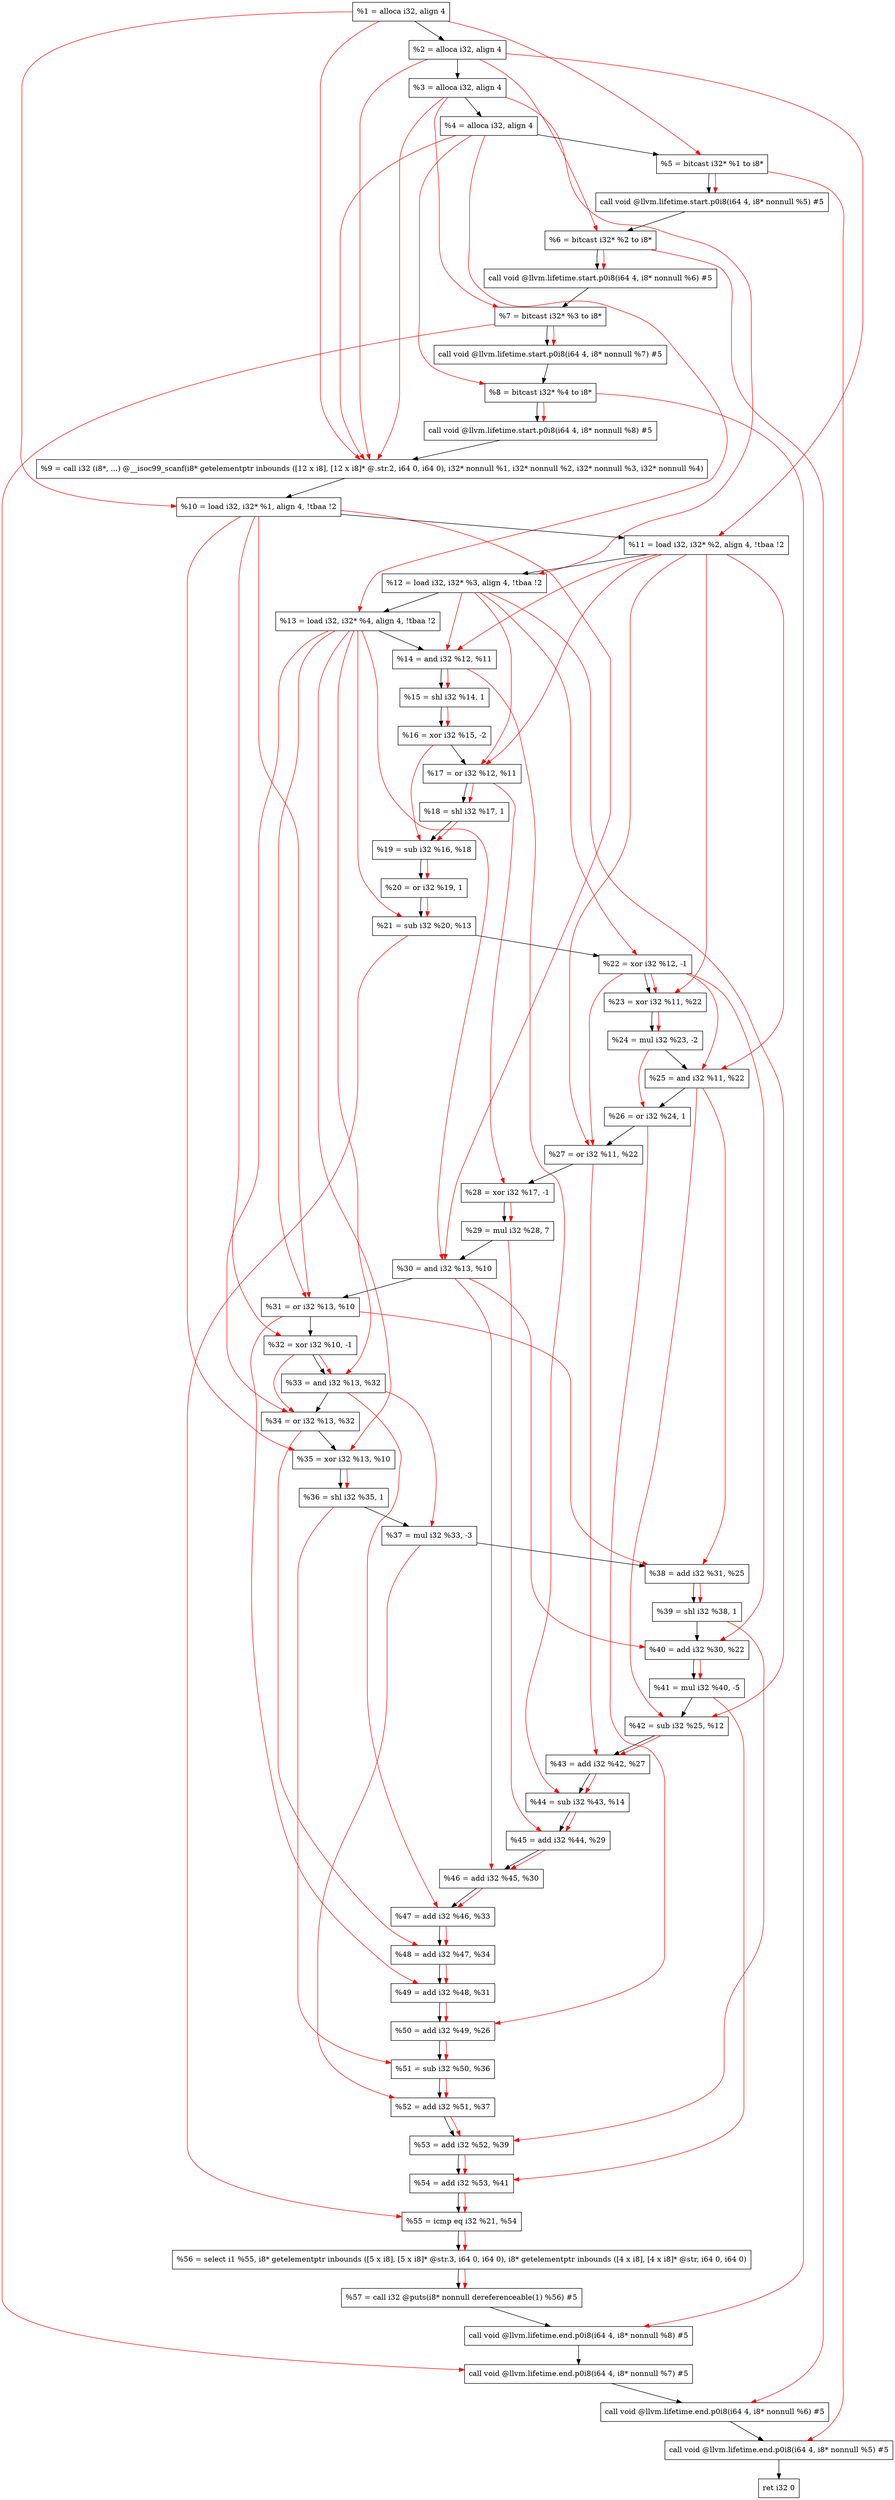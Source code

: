 digraph "DFG for'main' function" {
	Node0x1bd2da8[shape=record, label="  %1 = alloca i32, align 4"];
	Node0x1bd2e28[shape=record, label="  %2 = alloca i32, align 4"];
	Node0x1bd2eb8[shape=record, label="  %3 = alloca i32, align 4"];
	Node0x1bd2f18[shape=record, label="  %4 = alloca i32, align 4"];
	Node0x1bd2fc8[shape=record, label="  %5 = bitcast i32* %1 to i8*"];
	Node0x1bd33f8[shape=record, label="  call void @llvm.lifetime.start.p0i8(i64 4, i8* nonnull %5) #5"];
	Node0x1bd34d8[shape=record, label="  %6 = bitcast i32* %2 to i8*"];
	Node0x1bd35d8[shape=record, label="  call void @llvm.lifetime.start.p0i8(i64 4, i8* nonnull %6) #5"];
	Node0x1bd3698[shape=record, label="  %7 = bitcast i32* %3 to i8*"];
	Node0x1bd3748[shape=record, label="  call void @llvm.lifetime.start.p0i8(i64 4, i8* nonnull %7) #5"];
	Node0x1bd3808[shape=record, label="  %8 = bitcast i32* %4 to i8*"];
	Node0x1bd38b8[shape=record, label="  call void @llvm.lifetime.start.p0i8(i64 4, i8* nonnull %8) #5"];
	Node0x1bcdbb0[shape=record, label="  %9 = call i32 (i8*, ...) @__isoc99_scanf(i8* getelementptr inbounds ([12 x i8], [12 x i8]* @.str.2, i64 0, i64 0), i32* nonnull %1, i32* nonnull %2, i32* nonnull %3, i32* nonnull %4)"];
	Node0x1bd3ab8[shape=record, label="  %10 = load i32, i32* %1, align 4, !tbaa !2"];
	Node0x1bd4a28[shape=record, label="  %11 = load i32, i32* %2, align 4, !tbaa !2"];
	Node0x1bd5098[shape=record, label="  %12 = load i32, i32* %3, align 4, !tbaa !2"];
	Node0x1bd50f8[shape=record, label="  %13 = load i32, i32* %4, align 4, !tbaa !2"];
	Node0x1bd5170[shape=record, label="  %14 = and i32 %12, %11"];
	Node0x1bd51e0[shape=record, label="  %15 = shl i32 %14, 1"];
	Node0x1bd5250[shape=record, label="  %16 = xor i32 %15, -2"];
	Node0x1bd52c0[shape=record, label="  %17 = or i32 %12, %11"];
	Node0x1bd5330[shape=record, label="  %18 = shl i32 %17, 1"];
	Node0x1bd53a0[shape=record, label="  %19 = sub i32 %16, %18"];
	Node0x1bd5410[shape=record, label="  %20 = or i32 %19, 1"];
	Node0x1bd5480[shape=record, label="  %21 = sub i32 %20, %13"];
	Node0x1bd54f0[shape=record, label="  %22 = xor i32 %12, -1"];
	Node0x1bd5560[shape=record, label="  %23 = xor i32 %11, %22"];
	Node0x1bd55d0[shape=record, label="  %24 = mul i32 %23, -2"];
	Node0x1bd5640[shape=record, label="  %25 = and i32 %11, %22"];
	Node0x1bd56b0[shape=record, label="  %26 = or i32 %24, 1"];
	Node0x1bd5720[shape=record, label="  %27 = or i32 %11, %22"];
	Node0x1bd5790[shape=record, label="  %28 = xor i32 %17, -1"];
	Node0x1bd5800[shape=record, label="  %29 = mul i32 %28, 7"];
	Node0x1bd5870[shape=record, label="  %30 = and i32 %13, %10"];
	Node0x1bd58e0[shape=record, label="  %31 = or i32 %13, %10"];
	Node0x1bd5950[shape=record, label="  %32 = xor i32 %10, -1"];
	Node0x1bd59c0[shape=record, label="  %33 = and i32 %13, %32"];
	Node0x1bd5a30[shape=record, label="  %34 = or i32 %13, %32"];
	Node0x1bd5aa0[shape=record, label="  %35 = xor i32 %13, %10"];
	Node0x1bd5b10[shape=record, label="  %36 = shl i32 %35, 1"];
	Node0x1bd5b80[shape=record, label="  %37 = mul i32 %33, -3"];
	Node0x1bd5bf0[shape=record, label="  %38 = add i32 %31, %25"];
	Node0x1bd5c60[shape=record, label="  %39 = shl i32 %38, 1"];
	Node0x1bd5cd0[shape=record, label="  %40 = add i32 %30, %22"];
	Node0x1bd5d40[shape=record, label="  %41 = mul i32 %40, -5"];
	Node0x1bd5db0[shape=record, label="  %42 = sub i32 %25, %12"];
	Node0x1bd5e20[shape=record, label="  %43 = add i32 %42, %27"];
	Node0x1bd5e90[shape=record, label="  %44 = sub i32 %43, %14"];
	Node0x1bd5f00[shape=record, label="  %45 = add i32 %44, %29"];
	Node0x1bd5f70[shape=record, label="  %46 = add i32 %45, %30"];
	Node0x1bd5fe0[shape=record, label="  %47 = add i32 %46, %33"];
	Node0x1bd6050[shape=record, label="  %48 = add i32 %47, %34"];
	Node0x1bd60c0[shape=record, label="  %49 = add i32 %48, %31"];
	Node0x1bd6130[shape=record, label="  %50 = add i32 %49, %26"];
	Node0x1bd61a0[shape=record, label="  %51 = sub i32 %50, %36"];
	Node0x1bd6210[shape=record, label="  %52 = add i32 %51, %37"];
	Node0x1bd6280[shape=record, label="  %53 = add i32 %52, %39"];
	Node0x1bd62f0[shape=record, label="  %54 = add i32 %53, %41"];
	Node0x1bd6360[shape=record, label="  %55 = icmp eq i32 %21, %54"];
	Node0x1b728b8[shape=record, label="  %56 = select i1 %55, i8* getelementptr inbounds ([5 x i8], [5 x i8]* @str.3, i64 0, i64 0), i8* getelementptr inbounds ([4 x i8], [4 x i8]* @str, i64 0, i64 0)"];
	Node0x1bd63f0[shape=record, label="  %57 = call i32 @puts(i8* nonnull dereferenceable(1) %56) #5"];
	Node0x1bd6698[shape=record, label="  call void @llvm.lifetime.end.p0i8(i64 4, i8* nonnull %8) #5"];
	Node0x1bd67f8[shape=record, label="  call void @llvm.lifetime.end.p0i8(i64 4, i8* nonnull %7) #5"];
	Node0x1bd6908[shape=record, label="  call void @llvm.lifetime.end.p0i8(i64 4, i8* nonnull %6) #5"];
	Node0x1bd6a18[shape=record, label="  call void @llvm.lifetime.end.p0i8(i64 4, i8* nonnull %5) #5"];
	Node0x1bd6ad8[shape=record, label="  ret i32 0"];
	Node0x1bd2da8 -> Node0x1bd2e28;
	Node0x1bd2e28 -> Node0x1bd2eb8;
	Node0x1bd2eb8 -> Node0x1bd2f18;
	Node0x1bd2f18 -> Node0x1bd2fc8;
	Node0x1bd2fc8 -> Node0x1bd33f8;
	Node0x1bd33f8 -> Node0x1bd34d8;
	Node0x1bd34d8 -> Node0x1bd35d8;
	Node0x1bd35d8 -> Node0x1bd3698;
	Node0x1bd3698 -> Node0x1bd3748;
	Node0x1bd3748 -> Node0x1bd3808;
	Node0x1bd3808 -> Node0x1bd38b8;
	Node0x1bd38b8 -> Node0x1bcdbb0;
	Node0x1bcdbb0 -> Node0x1bd3ab8;
	Node0x1bd3ab8 -> Node0x1bd4a28;
	Node0x1bd4a28 -> Node0x1bd5098;
	Node0x1bd5098 -> Node0x1bd50f8;
	Node0x1bd50f8 -> Node0x1bd5170;
	Node0x1bd5170 -> Node0x1bd51e0;
	Node0x1bd51e0 -> Node0x1bd5250;
	Node0x1bd5250 -> Node0x1bd52c0;
	Node0x1bd52c0 -> Node0x1bd5330;
	Node0x1bd5330 -> Node0x1bd53a0;
	Node0x1bd53a0 -> Node0x1bd5410;
	Node0x1bd5410 -> Node0x1bd5480;
	Node0x1bd5480 -> Node0x1bd54f0;
	Node0x1bd54f0 -> Node0x1bd5560;
	Node0x1bd5560 -> Node0x1bd55d0;
	Node0x1bd55d0 -> Node0x1bd5640;
	Node0x1bd5640 -> Node0x1bd56b0;
	Node0x1bd56b0 -> Node0x1bd5720;
	Node0x1bd5720 -> Node0x1bd5790;
	Node0x1bd5790 -> Node0x1bd5800;
	Node0x1bd5800 -> Node0x1bd5870;
	Node0x1bd5870 -> Node0x1bd58e0;
	Node0x1bd58e0 -> Node0x1bd5950;
	Node0x1bd5950 -> Node0x1bd59c0;
	Node0x1bd59c0 -> Node0x1bd5a30;
	Node0x1bd5a30 -> Node0x1bd5aa0;
	Node0x1bd5aa0 -> Node0x1bd5b10;
	Node0x1bd5b10 -> Node0x1bd5b80;
	Node0x1bd5b80 -> Node0x1bd5bf0;
	Node0x1bd5bf0 -> Node0x1bd5c60;
	Node0x1bd5c60 -> Node0x1bd5cd0;
	Node0x1bd5cd0 -> Node0x1bd5d40;
	Node0x1bd5d40 -> Node0x1bd5db0;
	Node0x1bd5db0 -> Node0x1bd5e20;
	Node0x1bd5e20 -> Node0x1bd5e90;
	Node0x1bd5e90 -> Node0x1bd5f00;
	Node0x1bd5f00 -> Node0x1bd5f70;
	Node0x1bd5f70 -> Node0x1bd5fe0;
	Node0x1bd5fe0 -> Node0x1bd6050;
	Node0x1bd6050 -> Node0x1bd60c0;
	Node0x1bd60c0 -> Node0x1bd6130;
	Node0x1bd6130 -> Node0x1bd61a0;
	Node0x1bd61a0 -> Node0x1bd6210;
	Node0x1bd6210 -> Node0x1bd6280;
	Node0x1bd6280 -> Node0x1bd62f0;
	Node0x1bd62f0 -> Node0x1bd6360;
	Node0x1bd6360 -> Node0x1b728b8;
	Node0x1b728b8 -> Node0x1bd63f0;
	Node0x1bd63f0 -> Node0x1bd6698;
	Node0x1bd6698 -> Node0x1bd67f8;
	Node0x1bd67f8 -> Node0x1bd6908;
	Node0x1bd6908 -> Node0x1bd6a18;
	Node0x1bd6a18 -> Node0x1bd6ad8;
edge [color=red]
	Node0x1bd2da8 -> Node0x1bd2fc8;
	Node0x1bd2fc8 -> Node0x1bd33f8;
	Node0x1bd2e28 -> Node0x1bd34d8;
	Node0x1bd34d8 -> Node0x1bd35d8;
	Node0x1bd2eb8 -> Node0x1bd3698;
	Node0x1bd3698 -> Node0x1bd3748;
	Node0x1bd2f18 -> Node0x1bd3808;
	Node0x1bd3808 -> Node0x1bd38b8;
	Node0x1bd2da8 -> Node0x1bcdbb0;
	Node0x1bd2e28 -> Node0x1bcdbb0;
	Node0x1bd2eb8 -> Node0x1bcdbb0;
	Node0x1bd2f18 -> Node0x1bcdbb0;
	Node0x1bd2da8 -> Node0x1bd3ab8;
	Node0x1bd2e28 -> Node0x1bd4a28;
	Node0x1bd2eb8 -> Node0x1bd5098;
	Node0x1bd2f18 -> Node0x1bd50f8;
	Node0x1bd5098 -> Node0x1bd5170;
	Node0x1bd4a28 -> Node0x1bd5170;
	Node0x1bd5170 -> Node0x1bd51e0;
	Node0x1bd51e0 -> Node0x1bd5250;
	Node0x1bd5098 -> Node0x1bd52c0;
	Node0x1bd4a28 -> Node0x1bd52c0;
	Node0x1bd52c0 -> Node0x1bd5330;
	Node0x1bd5250 -> Node0x1bd53a0;
	Node0x1bd5330 -> Node0x1bd53a0;
	Node0x1bd53a0 -> Node0x1bd5410;
	Node0x1bd5410 -> Node0x1bd5480;
	Node0x1bd50f8 -> Node0x1bd5480;
	Node0x1bd5098 -> Node0x1bd54f0;
	Node0x1bd4a28 -> Node0x1bd5560;
	Node0x1bd54f0 -> Node0x1bd5560;
	Node0x1bd5560 -> Node0x1bd55d0;
	Node0x1bd4a28 -> Node0x1bd5640;
	Node0x1bd54f0 -> Node0x1bd5640;
	Node0x1bd55d0 -> Node0x1bd56b0;
	Node0x1bd4a28 -> Node0x1bd5720;
	Node0x1bd54f0 -> Node0x1bd5720;
	Node0x1bd52c0 -> Node0x1bd5790;
	Node0x1bd5790 -> Node0x1bd5800;
	Node0x1bd50f8 -> Node0x1bd5870;
	Node0x1bd3ab8 -> Node0x1bd5870;
	Node0x1bd50f8 -> Node0x1bd58e0;
	Node0x1bd3ab8 -> Node0x1bd58e0;
	Node0x1bd3ab8 -> Node0x1bd5950;
	Node0x1bd50f8 -> Node0x1bd59c0;
	Node0x1bd5950 -> Node0x1bd59c0;
	Node0x1bd50f8 -> Node0x1bd5a30;
	Node0x1bd5950 -> Node0x1bd5a30;
	Node0x1bd50f8 -> Node0x1bd5aa0;
	Node0x1bd3ab8 -> Node0x1bd5aa0;
	Node0x1bd5aa0 -> Node0x1bd5b10;
	Node0x1bd59c0 -> Node0x1bd5b80;
	Node0x1bd58e0 -> Node0x1bd5bf0;
	Node0x1bd5640 -> Node0x1bd5bf0;
	Node0x1bd5bf0 -> Node0x1bd5c60;
	Node0x1bd5870 -> Node0x1bd5cd0;
	Node0x1bd54f0 -> Node0x1bd5cd0;
	Node0x1bd5cd0 -> Node0x1bd5d40;
	Node0x1bd5640 -> Node0x1bd5db0;
	Node0x1bd5098 -> Node0x1bd5db0;
	Node0x1bd5db0 -> Node0x1bd5e20;
	Node0x1bd5720 -> Node0x1bd5e20;
	Node0x1bd5e20 -> Node0x1bd5e90;
	Node0x1bd5170 -> Node0x1bd5e90;
	Node0x1bd5e90 -> Node0x1bd5f00;
	Node0x1bd5800 -> Node0x1bd5f00;
	Node0x1bd5f00 -> Node0x1bd5f70;
	Node0x1bd5870 -> Node0x1bd5f70;
	Node0x1bd5f70 -> Node0x1bd5fe0;
	Node0x1bd59c0 -> Node0x1bd5fe0;
	Node0x1bd5fe0 -> Node0x1bd6050;
	Node0x1bd5a30 -> Node0x1bd6050;
	Node0x1bd6050 -> Node0x1bd60c0;
	Node0x1bd58e0 -> Node0x1bd60c0;
	Node0x1bd60c0 -> Node0x1bd6130;
	Node0x1bd56b0 -> Node0x1bd6130;
	Node0x1bd6130 -> Node0x1bd61a0;
	Node0x1bd5b10 -> Node0x1bd61a0;
	Node0x1bd61a0 -> Node0x1bd6210;
	Node0x1bd5b80 -> Node0x1bd6210;
	Node0x1bd6210 -> Node0x1bd6280;
	Node0x1bd5c60 -> Node0x1bd6280;
	Node0x1bd6280 -> Node0x1bd62f0;
	Node0x1bd5d40 -> Node0x1bd62f0;
	Node0x1bd5480 -> Node0x1bd6360;
	Node0x1bd62f0 -> Node0x1bd6360;
	Node0x1bd6360 -> Node0x1b728b8;
	Node0x1b728b8 -> Node0x1bd63f0;
	Node0x1bd3808 -> Node0x1bd6698;
	Node0x1bd3698 -> Node0x1bd67f8;
	Node0x1bd34d8 -> Node0x1bd6908;
	Node0x1bd2fc8 -> Node0x1bd6a18;
}
